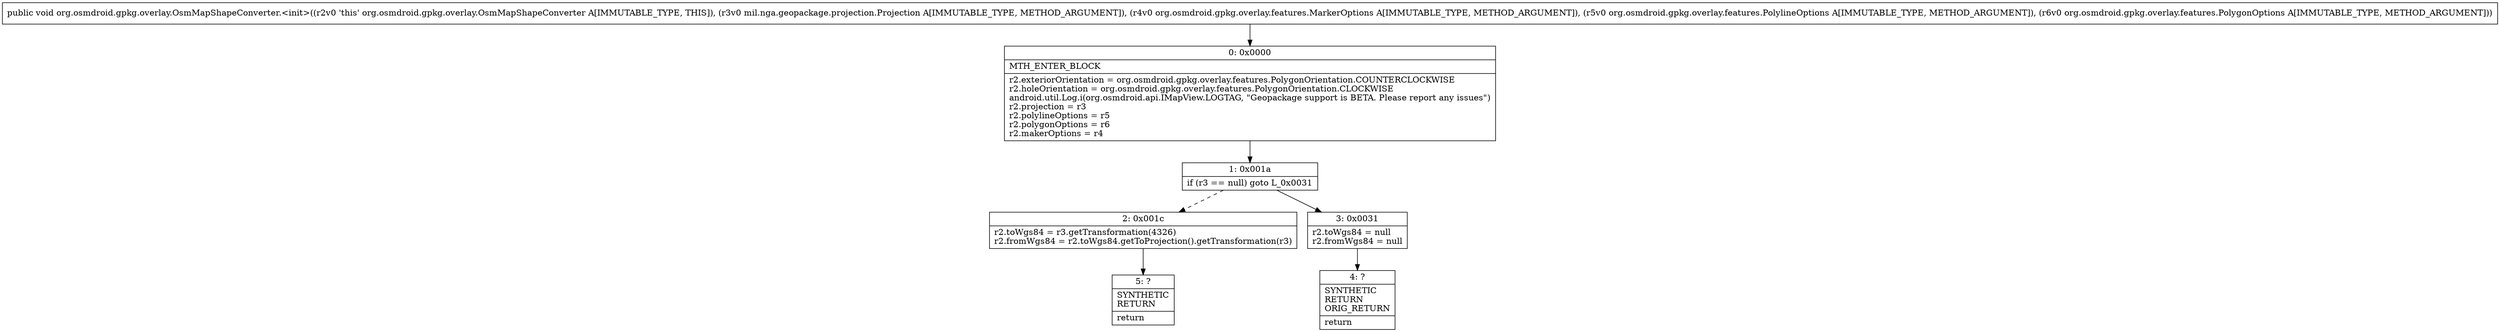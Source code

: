 digraph "CFG fororg.osmdroid.gpkg.overlay.OsmMapShapeConverter.\<init\>(Lmil\/nga\/geopackage\/projection\/Projection;Lorg\/osmdroid\/gpkg\/overlay\/features\/MarkerOptions;Lorg\/osmdroid\/gpkg\/overlay\/features\/PolylineOptions;Lorg\/osmdroid\/gpkg\/overlay\/features\/PolygonOptions;)V" {
Node_0 [shape=record,label="{0\:\ 0x0000|MTH_ENTER_BLOCK\l|r2.exteriorOrientation = org.osmdroid.gpkg.overlay.features.PolygonOrientation.COUNTERCLOCKWISE\lr2.holeOrientation = org.osmdroid.gpkg.overlay.features.PolygonOrientation.CLOCKWISE\landroid.util.Log.i(org.osmdroid.api.IMapView.LOGTAG, \"Geopackage support is BETA. Please report any issues\")\lr2.projection = r3\lr2.polylineOptions = r5\lr2.polygonOptions = r6\lr2.makerOptions = r4\l}"];
Node_1 [shape=record,label="{1\:\ 0x001a|if (r3 == null) goto L_0x0031\l}"];
Node_2 [shape=record,label="{2\:\ 0x001c|r2.toWgs84 = r3.getTransformation(4326)\lr2.fromWgs84 = r2.toWgs84.getToProjection().getTransformation(r3)\l}"];
Node_3 [shape=record,label="{3\:\ 0x0031|r2.toWgs84 = null\lr2.fromWgs84 = null\l}"];
Node_4 [shape=record,label="{4\:\ ?|SYNTHETIC\lRETURN\lORIG_RETURN\l|return\l}"];
Node_5 [shape=record,label="{5\:\ ?|SYNTHETIC\lRETURN\l|return\l}"];
MethodNode[shape=record,label="{public void org.osmdroid.gpkg.overlay.OsmMapShapeConverter.\<init\>((r2v0 'this' org.osmdroid.gpkg.overlay.OsmMapShapeConverter A[IMMUTABLE_TYPE, THIS]), (r3v0 mil.nga.geopackage.projection.Projection A[IMMUTABLE_TYPE, METHOD_ARGUMENT]), (r4v0 org.osmdroid.gpkg.overlay.features.MarkerOptions A[IMMUTABLE_TYPE, METHOD_ARGUMENT]), (r5v0 org.osmdroid.gpkg.overlay.features.PolylineOptions A[IMMUTABLE_TYPE, METHOD_ARGUMENT]), (r6v0 org.osmdroid.gpkg.overlay.features.PolygonOptions A[IMMUTABLE_TYPE, METHOD_ARGUMENT])) }"];
MethodNode -> Node_0;
Node_0 -> Node_1;
Node_1 -> Node_2[style=dashed];
Node_1 -> Node_3;
Node_2 -> Node_5;
Node_3 -> Node_4;
}

